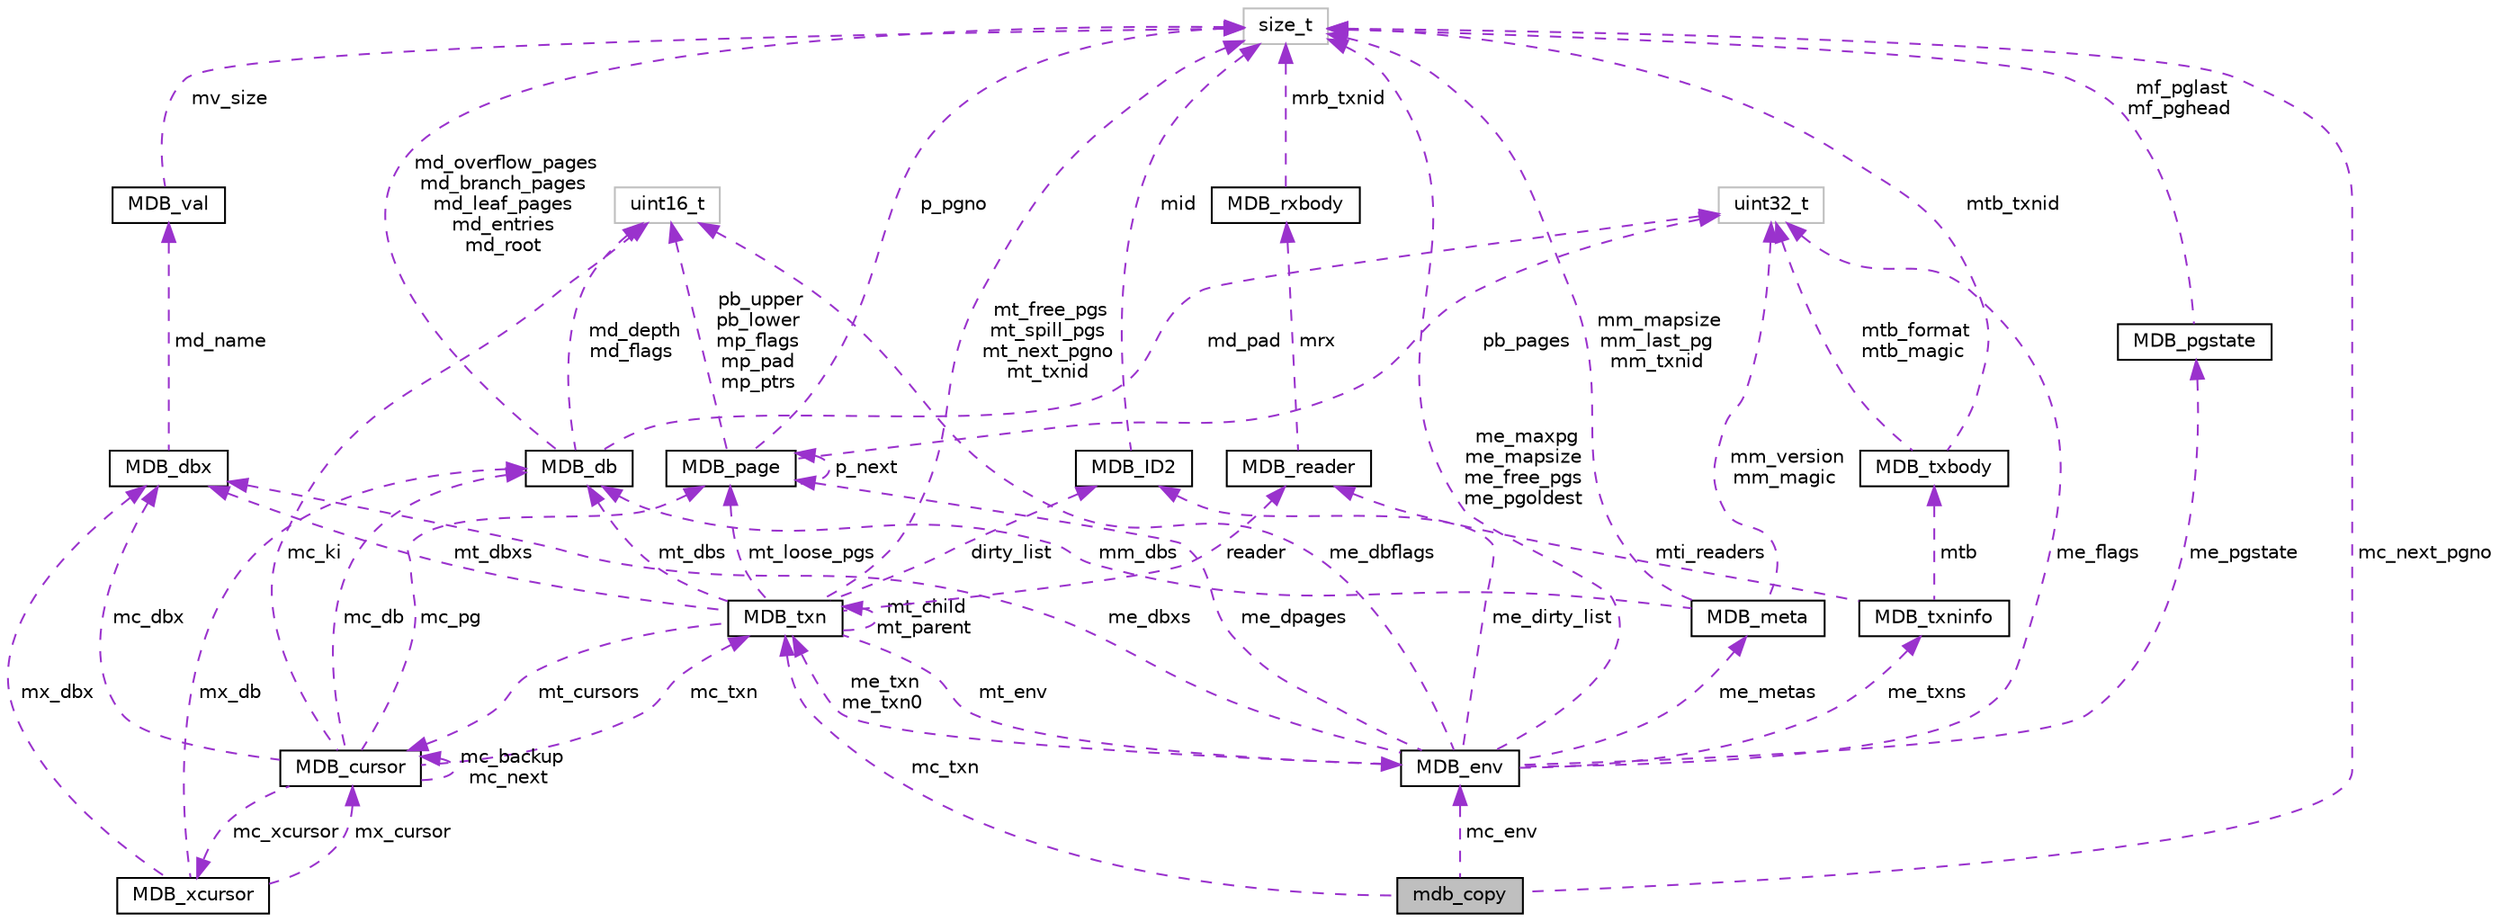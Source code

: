 digraph "mdb_copy"
{
  edge [fontname="Helvetica",fontsize="10",labelfontname="Helvetica",labelfontsize="10"];
  node [fontname="Helvetica",fontsize="10",shape=record];
  Node1 [label="mdb_copy",height=0.2,width=0.4,color="black", fillcolor="grey75", style="filled", fontcolor="black"];
  Node2 -> Node1 [dir="back",color="darkorchid3",fontsize="10",style="dashed",label=" mc_txn" ,fontname="Helvetica"];
  Node2 [label="MDB_txn",height=0.2,width=0.4,color="black", fillcolor="white", style="filled",URL="$struct_m_d_b__txn.html"];
  Node3 -> Node2 [dir="back",color="darkorchid3",fontsize="10",style="dashed",label=" mt_dbs" ,fontname="Helvetica"];
  Node3 [label="MDB_db",height=0.2,width=0.4,color="black", fillcolor="white", style="filled",URL="$struct_m_d_b__db.html"];
  Node4 -> Node3 [dir="back",color="darkorchid3",fontsize="10",style="dashed",label=" md_pad" ,fontname="Helvetica"];
  Node4 [label="uint32_t",height=0.2,width=0.4,color="grey75", fillcolor="white", style="filled"];
  Node5 -> Node3 [dir="back",color="darkorchid3",fontsize="10",style="dashed",label=" md_depth\nmd_flags" ,fontname="Helvetica"];
  Node5 [label="uint16_t",height=0.2,width=0.4,color="grey75", fillcolor="white", style="filled"];
  Node6 -> Node3 [dir="back",color="darkorchid3",fontsize="10",style="dashed",label=" md_overflow_pages\nmd_branch_pages\nmd_leaf_pages\nmd_entries\nmd_root" ,fontname="Helvetica"];
  Node6 [label="size_t",height=0.2,width=0.4,color="grey75", fillcolor="white", style="filled"];
  Node7 -> Node2 [dir="back",color="darkorchid3",fontsize="10",style="dashed",label=" mt_dbxs" ,fontname="Helvetica"];
  Node7 [label="MDB_dbx",height=0.2,width=0.4,color="black", fillcolor="white", style="filled",URL="$struct_m_d_b__dbx.html"];
  Node8 -> Node7 [dir="back",color="darkorchid3",fontsize="10",style="dashed",label=" md_name" ,fontname="Helvetica"];
  Node8 [label="MDB_val",height=0.2,width=0.4,color="black", fillcolor="white", style="filled",URL="$struct_m_d_b__val.html",tooltip="Generic structure used for passing keys and data in and out of the database. "];
  Node6 -> Node8 [dir="back",color="darkorchid3",fontsize="10",style="dashed",label=" mv_size" ,fontname="Helvetica"];
  Node9 -> Node2 [dir="back",color="darkorchid3",fontsize="10",style="dashed",label=" mt_cursors" ,fontname="Helvetica"];
  Node9 [label="MDB_cursor",height=0.2,width=0.4,color="black", fillcolor="white", style="filled",URL="$struct_m_d_b__cursor.html"];
  Node3 -> Node9 [dir="back",color="darkorchid3",fontsize="10",style="dashed",label=" mc_db" ,fontname="Helvetica"];
  Node7 -> Node9 [dir="back",color="darkorchid3",fontsize="10",style="dashed",label=" mc_dbx" ,fontname="Helvetica"];
  Node5 -> Node9 [dir="back",color="darkorchid3",fontsize="10",style="dashed",label=" mc_ki" ,fontname="Helvetica"];
  Node9 -> Node9 [dir="back",color="darkorchid3",fontsize="10",style="dashed",label=" mc_backup\nmc_next" ,fontname="Helvetica"];
  Node2 -> Node9 [dir="back",color="darkorchid3",fontsize="10",style="dashed",label=" mc_txn" ,fontname="Helvetica"];
  Node10 -> Node9 [dir="back",color="darkorchid3",fontsize="10",style="dashed",label=" mc_pg" ,fontname="Helvetica"];
  Node10 [label="MDB_page",height=0.2,width=0.4,color="black", fillcolor="white", style="filled",URL="$struct_m_d_b__page.html"];
  Node4 -> Node10 [dir="back",color="darkorchid3",fontsize="10",style="dashed",label=" pb_pages" ,fontname="Helvetica"];
  Node5 -> Node10 [dir="back",color="darkorchid3",fontsize="10",style="dashed",label=" pb_upper\npb_lower\nmp_flags\nmp_pad\nmp_ptrs" ,fontname="Helvetica"];
  Node10 -> Node10 [dir="back",color="darkorchid3",fontsize="10",style="dashed",label=" p_next" ,fontname="Helvetica"];
  Node6 -> Node10 [dir="back",color="darkorchid3",fontsize="10",style="dashed",label=" p_pgno" ,fontname="Helvetica"];
  Node11 -> Node9 [dir="back",color="darkorchid3",fontsize="10",style="dashed",label=" mc_xcursor" ,fontname="Helvetica"];
  Node11 [label="MDB_xcursor",height=0.2,width=0.4,color="black", fillcolor="white", style="filled",URL="$struct_m_d_b__xcursor.html"];
  Node3 -> Node11 [dir="back",color="darkorchid3",fontsize="10",style="dashed",label=" mx_db" ,fontname="Helvetica"];
  Node7 -> Node11 [dir="back",color="darkorchid3",fontsize="10",style="dashed",label=" mx_dbx" ,fontname="Helvetica"];
  Node9 -> Node11 [dir="back",color="darkorchid3",fontsize="10",style="dashed",label=" mx_cursor" ,fontname="Helvetica"];
  Node12 -> Node2 [dir="back",color="darkorchid3",fontsize="10",style="dashed",label=" reader" ,fontname="Helvetica"];
  Node12 [label="MDB_reader",height=0.2,width=0.4,color="black", fillcolor="white", style="filled",URL="$struct_m_d_b__reader.html"];
  Node13 -> Node12 [dir="back",color="darkorchid3",fontsize="10",style="dashed",label=" mrx" ,fontname="Helvetica"];
  Node13 [label="MDB_rxbody",height=0.2,width=0.4,color="black", fillcolor="white", style="filled",URL="$struct_m_d_b__rxbody.html"];
  Node6 -> Node13 [dir="back",color="darkorchid3",fontsize="10",style="dashed",label=" mrb_txnid" ,fontname="Helvetica"];
  Node2 -> Node2 [dir="back",color="darkorchid3",fontsize="10",style="dashed",label=" mt_child\nmt_parent" ,fontname="Helvetica"];
  Node14 -> Node2 [dir="back",color="darkorchid3",fontsize="10",style="dashed",label=" dirty_list" ,fontname="Helvetica"];
  Node14 [label="MDB_ID2",height=0.2,width=0.4,color="black", fillcolor="white", style="filled",URL="$struct_m_d_b___i_d2.html"];
  Node6 -> Node14 [dir="back",color="darkorchid3",fontsize="10",style="dashed",label=" mid" ,fontname="Helvetica"];
  Node10 -> Node2 [dir="back",color="darkorchid3",fontsize="10",style="dashed",label=" mt_loose_pgs" ,fontname="Helvetica"];
  Node15 -> Node2 [dir="back",color="darkorchid3",fontsize="10",style="dashed",label=" mt_env" ,fontname="Helvetica"];
  Node15 [label="MDB_env",height=0.2,width=0.4,color="black", fillcolor="white", style="filled",URL="$struct_m_d_b__env.html"];
  Node4 -> Node15 [dir="back",color="darkorchid3",fontsize="10",style="dashed",label=" me_flags" ,fontname="Helvetica"];
  Node7 -> Node15 [dir="back",color="darkorchid3",fontsize="10",style="dashed",label=" me_dbxs" ,fontname="Helvetica"];
  Node16 -> Node15 [dir="back",color="darkorchid3",fontsize="10",style="dashed",label=" me_metas" ,fontname="Helvetica"];
  Node16 [label="MDB_meta",height=0.2,width=0.4,color="black", fillcolor="white", style="filled",URL="$struct_m_d_b__meta.html"];
  Node3 -> Node16 [dir="back",color="darkorchid3",fontsize="10",style="dashed",label=" mm_dbs" ,fontname="Helvetica"];
  Node4 -> Node16 [dir="back",color="darkorchid3",fontsize="10",style="dashed",label=" mm_version\nmm_magic" ,fontname="Helvetica"];
  Node6 -> Node16 [dir="back",color="darkorchid3",fontsize="10",style="dashed",label=" mm_mapsize\nmm_last_pg\nmm_txnid" ,fontname="Helvetica"];
  Node5 -> Node15 [dir="back",color="darkorchid3",fontsize="10",style="dashed",label=" me_dbflags" ,fontname="Helvetica"];
  Node2 -> Node15 [dir="back",color="darkorchid3",fontsize="10",style="dashed",label=" me_txn\nme_txn0" ,fontname="Helvetica"];
  Node14 -> Node15 [dir="back",color="darkorchid3",fontsize="10",style="dashed",label=" me_dirty_list" ,fontname="Helvetica"];
  Node10 -> Node15 [dir="back",color="darkorchid3",fontsize="10",style="dashed",label=" me_dpages" ,fontname="Helvetica"];
  Node17 -> Node15 [dir="back",color="darkorchid3",fontsize="10",style="dashed",label=" me_txns" ,fontname="Helvetica"];
  Node17 [label="MDB_txninfo",height=0.2,width=0.4,color="black", fillcolor="white", style="filled",URL="$struct_m_d_b__txninfo.html"];
  Node12 -> Node17 [dir="back",color="darkorchid3",fontsize="10",style="dashed",label=" mti_readers" ,fontname="Helvetica"];
  Node18 -> Node17 [dir="back",color="darkorchid3",fontsize="10",style="dashed",label=" mtb" ,fontname="Helvetica"];
  Node18 [label="MDB_txbody",height=0.2,width=0.4,color="black", fillcolor="white", style="filled",URL="$struct_m_d_b__txbody.html"];
  Node4 -> Node18 [dir="back",color="darkorchid3",fontsize="10",style="dashed",label=" mtb_format\nmtb_magic" ,fontname="Helvetica"];
  Node6 -> Node18 [dir="back",color="darkorchid3",fontsize="10",style="dashed",label=" mtb_txnid" ,fontname="Helvetica"];
  Node19 -> Node15 [dir="back",color="darkorchid3",fontsize="10",style="dashed",label=" me_pgstate" ,fontname="Helvetica"];
  Node19 [label="MDB_pgstate",height=0.2,width=0.4,color="black", fillcolor="white", style="filled",URL="$struct_m_d_b__pgstate.html"];
  Node6 -> Node19 [dir="back",color="darkorchid3",fontsize="10",style="dashed",label=" mf_pglast\nmf_pghead" ,fontname="Helvetica"];
  Node6 -> Node15 [dir="back",color="darkorchid3",fontsize="10",style="dashed",label=" me_maxpg\nme_mapsize\nme_free_pgs\nme_pgoldest" ,fontname="Helvetica"];
  Node6 -> Node2 [dir="back",color="darkorchid3",fontsize="10",style="dashed",label=" mt_free_pgs\nmt_spill_pgs\nmt_next_pgno\nmt_txnid" ,fontname="Helvetica"];
  Node6 -> Node1 [dir="back",color="darkorchid3",fontsize="10",style="dashed",label=" mc_next_pgno" ,fontname="Helvetica"];
  Node15 -> Node1 [dir="back",color="darkorchid3",fontsize="10",style="dashed",label=" mc_env" ,fontname="Helvetica"];
}
